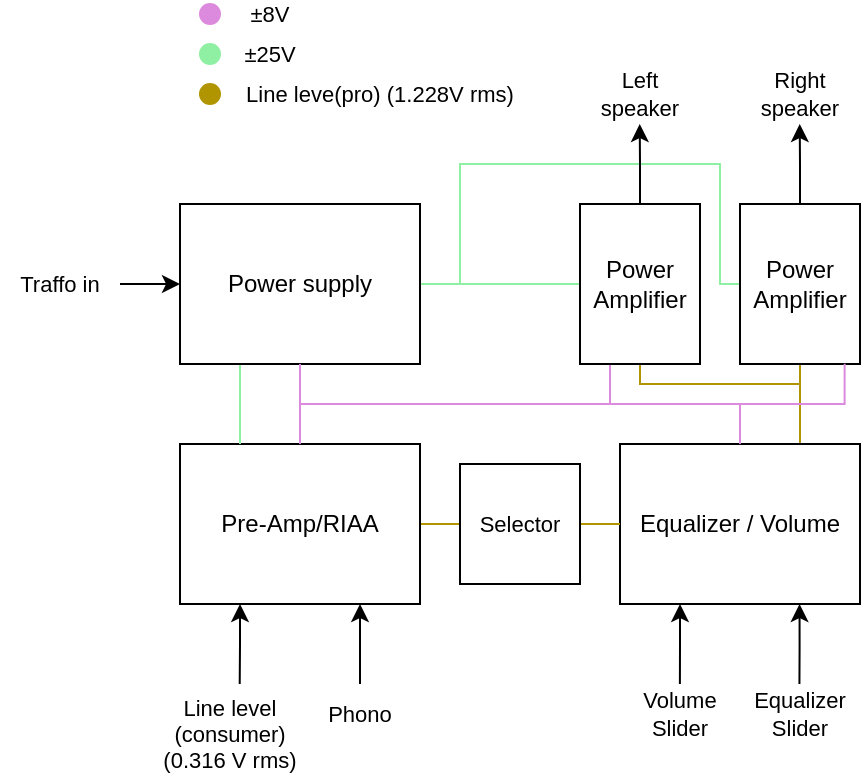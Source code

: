<mxfile version="24.4.2" type="device">
  <diagram name="Page-1" id="nUcPXitHviqEH9ucQRFm">
    <mxGraphModel dx="715" dy="390" grid="1" gridSize="10" guides="1" tooltips="1" connect="1" arrows="1" fold="1" page="1" pageScale="1" pageWidth="850" pageHeight="1100" math="0" shadow="0">
      <root>
        <mxCell id="0" />
        <mxCell id="1" parent="0" />
        <mxCell id="hpIK_vdd18zwM_k7jbdl-43" style="edgeStyle=orthogonalEdgeStyle;rounded=0;orthogonalLoop=1;jettySize=auto;html=1;exitX=1;exitY=0.5;exitDx=0;exitDy=0;entryX=0;entryY=0.5;entryDx=0;entryDy=0;strokeColor=#b09500;align=center;verticalAlign=middle;fontFamily=Helvetica;fontSize=11;fontColor=default;labelBackgroundColor=default;endArrow=none;endFill=0;" parent="1" source="hpIK_vdd18zwM_k7jbdl-5" target="hpIK_vdd18zwM_k7jbdl-42" edge="1">
          <mxGeometry relative="1" as="geometry" />
        </mxCell>
        <mxCell id="hpIK_vdd18zwM_k7jbdl-52" style="edgeStyle=orthogonalEdgeStyle;rounded=0;orthogonalLoop=1;jettySize=auto;html=1;exitX=0.25;exitY=1;exitDx=0;exitDy=0;strokeColor=default;align=center;verticalAlign=middle;fontFamily=Helvetica;fontSize=11;fontColor=default;labelBackgroundColor=default;endArrow=none;startArrow=classic;startFill=1;endFill=0;" parent="1" source="hpIK_vdd18zwM_k7jbdl-5" edge="1">
          <mxGeometry relative="1" as="geometry">
            <mxPoint x="149.857" y="520" as="targetPoint" />
          </mxGeometry>
        </mxCell>
        <mxCell id="hpIK_vdd18zwM_k7jbdl-53" style="edgeStyle=orthogonalEdgeStyle;rounded=0;orthogonalLoop=1;jettySize=auto;html=1;exitX=0.75;exitY=1;exitDx=0;exitDy=0;strokeColor=default;align=center;verticalAlign=middle;fontFamily=Helvetica;fontSize=11;fontColor=default;labelBackgroundColor=default;endArrow=none;startArrow=classic;startFill=1;endFill=0;" parent="1" source="hpIK_vdd18zwM_k7jbdl-5" edge="1">
          <mxGeometry relative="1" as="geometry">
            <mxPoint x="210" y="520" as="targetPoint" />
          </mxGeometry>
        </mxCell>
        <mxCell id="hpIK_vdd18zwM_k7jbdl-5" value="Pre-Amp/RIAA" style="rounded=0;whiteSpace=wrap;html=1;" parent="1" vertex="1">
          <mxGeometry x="120" y="400" width="120" height="80" as="geometry" />
        </mxCell>
        <mxCell id="hpIK_vdd18zwM_k7jbdl-16" style="edgeStyle=orthogonalEdgeStyle;rounded=0;orthogonalLoop=1;jettySize=auto;html=1;exitX=0.75;exitY=0;exitDx=0;exitDy=0;entryX=0.5;entryY=1;entryDx=0;entryDy=0;strokeColor=#B09500;align=center;verticalAlign=middle;fontFamily=Helvetica;fontSize=11;fontColor=default;labelBackgroundColor=default;endArrow=none;endFill=0;fillColor=#e3c800;" parent="1" source="hpIK_vdd18zwM_k7jbdl-6" target="hpIK_vdd18zwM_k7jbdl-11" edge="1">
          <mxGeometry relative="1" as="geometry">
            <Array as="points">
              <mxPoint x="430" y="370" />
              <mxPoint x="430" y="370" />
            </Array>
          </mxGeometry>
        </mxCell>
        <mxCell id="hpIK_vdd18zwM_k7jbdl-19" style="edgeStyle=orthogonalEdgeStyle;rounded=0;orthogonalLoop=1;jettySize=auto;html=1;exitX=0.75;exitY=0;exitDx=0;exitDy=0;entryX=0.5;entryY=1;entryDx=0;entryDy=0;strokeColor=#B09500;align=center;verticalAlign=middle;fontFamily=Helvetica;fontSize=11;fontColor=default;labelBackgroundColor=default;endArrow=none;endFill=0;fillColor=#e3c800;" parent="1" source="hpIK_vdd18zwM_k7jbdl-6" target="hpIK_vdd18zwM_k7jbdl-10" edge="1">
          <mxGeometry relative="1" as="geometry">
            <Array as="points">
              <mxPoint x="380" y="370" />
              <mxPoint x="310" y="370" />
            </Array>
          </mxGeometry>
        </mxCell>
        <mxCell id="hpIK_vdd18zwM_k7jbdl-40" style="edgeStyle=orthogonalEdgeStyle;rounded=0;orthogonalLoop=1;jettySize=auto;html=1;exitX=0.25;exitY=1;exitDx=0;exitDy=0;strokeColor=default;align=center;verticalAlign=middle;fontFamily=Helvetica;fontSize=11;fontColor=default;labelBackgroundColor=default;endArrow=none;startArrow=classic;startFill=1;endFill=0;" parent="1" source="hpIK_vdd18zwM_k7jbdl-6" edge="1">
          <mxGeometry relative="1" as="geometry">
            <mxPoint x="369.952" y="520" as="targetPoint" />
          </mxGeometry>
        </mxCell>
        <mxCell id="hpIK_vdd18zwM_k7jbdl-6" value="Equalizer / Volume" style="rounded=0;whiteSpace=wrap;html=1;" parent="1" vertex="1">
          <mxGeometry x="340" y="400" width="120" height="80" as="geometry" />
        </mxCell>
        <mxCell id="hpIK_vdd18zwM_k7jbdl-13" style="edgeStyle=orthogonalEdgeStyle;rounded=0;orthogonalLoop=1;jettySize=auto;html=1;exitX=0.5;exitY=1;exitDx=0;exitDy=0;entryX=0.5;entryY=0;entryDx=0;entryDy=0;endArrow=none;endFill=0;fillColor=#76608a;strokeColor=#dc8add;" parent="1" source="hpIK_vdd18zwM_k7jbdl-8" target="hpIK_vdd18zwM_k7jbdl-5" edge="1">
          <mxGeometry relative="1" as="geometry" />
        </mxCell>
        <mxCell id="hpIK_vdd18zwM_k7jbdl-14" style="edgeStyle=orthogonalEdgeStyle;rounded=0;orthogonalLoop=1;jettySize=auto;html=1;exitX=0.5;exitY=1;exitDx=0;exitDy=0;strokeColor=#dc8add;endArrow=none;endFill=0;fillColor=#76608a;" parent="1" source="hpIK_vdd18zwM_k7jbdl-8" target="hpIK_vdd18zwM_k7jbdl-6" edge="1">
          <mxGeometry relative="1" as="geometry" />
        </mxCell>
        <mxCell id="hpIK_vdd18zwM_k7jbdl-20" style="edgeStyle=orthogonalEdgeStyle;rounded=0;orthogonalLoop=1;jettySize=auto;html=1;exitX=1;exitY=0.5;exitDx=0;exitDy=0;entryX=0;entryY=0.5;entryDx=0;entryDy=0;strokeColor=#8ff0a4;align=center;verticalAlign=middle;fontFamily=Helvetica;fontSize=11;fontColor=default;labelBackgroundColor=default;endArrow=none;endFill=0;fillColor=#e51400;" parent="1" source="hpIK_vdd18zwM_k7jbdl-8" target="hpIK_vdd18zwM_k7jbdl-10" edge="1">
          <mxGeometry relative="1" as="geometry" />
        </mxCell>
        <mxCell id="hpIK_vdd18zwM_k7jbdl-21" style="edgeStyle=orthogonalEdgeStyle;rounded=0;orthogonalLoop=1;jettySize=auto;html=1;exitX=1;exitY=0.5;exitDx=0;exitDy=0;entryX=0;entryY=0.5;entryDx=0;entryDy=0;strokeColor=#8ff0a4;align=center;verticalAlign=middle;fontFamily=Helvetica;fontSize=11;fontColor=default;labelBackgroundColor=default;endArrow=none;endFill=0;fillColor=#e51400;" parent="1" source="hpIK_vdd18zwM_k7jbdl-8" target="hpIK_vdd18zwM_k7jbdl-11" edge="1">
          <mxGeometry relative="1" as="geometry">
            <Array as="points">
              <mxPoint x="260" y="320" />
              <mxPoint x="260" y="260" />
              <mxPoint x="390" y="260" />
              <mxPoint x="390" y="320" />
            </Array>
          </mxGeometry>
        </mxCell>
        <mxCell id="hpIK_vdd18zwM_k7jbdl-35" style="edgeStyle=orthogonalEdgeStyle;rounded=0;orthogonalLoop=1;jettySize=auto;html=1;exitX=0.5;exitY=1;exitDx=0;exitDy=0;entryX=0.25;entryY=1;entryDx=0;entryDy=0;strokeColor=#dc8add;align=center;verticalAlign=middle;fontFamily=Helvetica;fontSize=11;fontColor=default;labelBackgroundColor=default;endArrow=none;endFill=0;" parent="1" source="hpIK_vdd18zwM_k7jbdl-8" target="hpIK_vdd18zwM_k7jbdl-10" edge="1">
          <mxGeometry relative="1" as="geometry" />
        </mxCell>
        <mxCell id="hpIK_vdd18zwM_k7jbdl-58" style="edgeStyle=orthogonalEdgeStyle;rounded=0;orthogonalLoop=1;jettySize=auto;html=1;exitX=0;exitY=0.5;exitDx=0;exitDy=0;strokeColor=default;align=center;verticalAlign=middle;fontFamily=Helvetica;fontSize=11;fontColor=default;labelBackgroundColor=default;endArrow=none;startArrow=classic;startFill=1;endFill=0;" parent="1" source="hpIK_vdd18zwM_k7jbdl-8" edge="1">
          <mxGeometry relative="1" as="geometry">
            <mxPoint x="90" y="320" as="targetPoint" />
          </mxGeometry>
        </mxCell>
        <mxCell id="vYbhxjidZYGOW-Xt2IEC-1" style="edgeStyle=orthogonalEdgeStyle;rounded=0;orthogonalLoop=1;jettySize=auto;html=1;exitX=0.25;exitY=1;exitDx=0;exitDy=0;entryX=0.25;entryY=0;entryDx=0;entryDy=0;endArrow=none;endFill=0;strokeColor=#8ff0a4;" edge="1" parent="1" source="hpIK_vdd18zwM_k7jbdl-8" target="hpIK_vdd18zwM_k7jbdl-5">
          <mxGeometry relative="1" as="geometry" />
        </mxCell>
        <mxCell id="hpIK_vdd18zwM_k7jbdl-8" value="Power supply" style="rounded=0;whiteSpace=wrap;html=1;" parent="1" vertex="1">
          <mxGeometry x="120" y="280" width="120" height="80" as="geometry" />
        </mxCell>
        <mxCell id="hpIK_vdd18zwM_k7jbdl-54" style="edgeStyle=orthogonalEdgeStyle;rounded=0;orthogonalLoop=1;jettySize=auto;html=1;exitX=0.5;exitY=0;exitDx=0;exitDy=0;strokeColor=default;align=center;verticalAlign=middle;fontFamily=Helvetica;fontSize=11;fontColor=default;labelBackgroundColor=default;endArrow=classic;" parent="1" source="hpIK_vdd18zwM_k7jbdl-10" edge="1">
          <mxGeometry relative="1" as="geometry">
            <mxPoint x="349.857" y="240" as="targetPoint" />
          </mxGeometry>
        </mxCell>
        <mxCell id="hpIK_vdd18zwM_k7jbdl-10" value="&lt;div&gt;Power&lt;/div&gt;&lt;div&gt;Amplifier&lt;br&gt;&lt;/div&gt;" style="rounded=0;whiteSpace=wrap;html=1;" parent="1" vertex="1">
          <mxGeometry x="320" y="280" width="60" height="80" as="geometry" />
        </mxCell>
        <mxCell id="hpIK_vdd18zwM_k7jbdl-55" style="edgeStyle=orthogonalEdgeStyle;rounded=0;orthogonalLoop=1;jettySize=auto;html=1;exitX=0.5;exitY=0;exitDx=0;exitDy=0;strokeColor=default;align=center;verticalAlign=middle;fontFamily=Helvetica;fontSize=11;fontColor=default;labelBackgroundColor=default;endArrow=classic;" parent="1" source="hpIK_vdd18zwM_k7jbdl-11" edge="1">
          <mxGeometry relative="1" as="geometry">
            <mxPoint x="429.857" y="240" as="targetPoint" />
          </mxGeometry>
        </mxCell>
        <mxCell id="hpIK_vdd18zwM_k7jbdl-11" value="&lt;div&gt;Power&lt;/div&gt;&lt;div&gt;Amplifier&lt;br&gt;&lt;/div&gt;" style="rounded=0;whiteSpace=wrap;html=1;" parent="1" vertex="1">
          <mxGeometry x="400" y="280" width="60" height="80" as="geometry" />
        </mxCell>
        <mxCell id="hpIK_vdd18zwM_k7jbdl-29" value="" style="ellipse;whiteSpace=wrap;html=1;fontFamily=Helvetica;fontSize=11;fontColor=default;labelBackgroundColor=default;strokeColor=#dc8add;fillColor=#dc8add;" parent="1" vertex="1">
          <mxGeometry x="130" y="180" width="10" height="10" as="geometry" />
        </mxCell>
        <mxCell id="hpIK_vdd18zwM_k7jbdl-30" value="" style="ellipse;whiteSpace=wrap;html=1;fontFamily=Helvetica;fontSize=11;fontColor=default;labelBackgroundColor=default;strokeColor=#8ff0a4;fillColor=#8ff0a4;" parent="1" vertex="1">
          <mxGeometry x="130" y="200" width="10" height="10" as="geometry" />
        </mxCell>
        <mxCell id="hpIK_vdd18zwM_k7jbdl-31" value="" style="ellipse;whiteSpace=wrap;html=1;fontFamily=Helvetica;fontSize=11;fontColor=default;labelBackgroundColor=default;strokeColor=#b09500;fillColor=#b09500;" parent="1" vertex="1">
          <mxGeometry x="130" y="220" width="10" height="10" as="geometry" />
        </mxCell>
        <mxCell id="hpIK_vdd18zwM_k7jbdl-32" value="±8V" style="text;html=1;align=center;verticalAlign=middle;whiteSpace=wrap;rounded=0;fontFamily=Helvetica;fontSize=11;fontColor=default;labelBackgroundColor=default;" parent="1" vertex="1">
          <mxGeometry x="140" y="180" width="50" height="10" as="geometry" />
        </mxCell>
        <mxCell id="hpIK_vdd18zwM_k7jbdl-33" value="±25V" style="text;html=1;align=center;verticalAlign=middle;whiteSpace=wrap;rounded=0;fontFamily=Helvetica;fontSize=11;fontColor=default;labelBackgroundColor=default;" parent="1" vertex="1">
          <mxGeometry x="140" y="200" width="50" height="10" as="geometry" />
        </mxCell>
        <mxCell id="hpIK_vdd18zwM_k7jbdl-34" value="Line leve(pro) (1.228V rms)" style="text;html=1;align=center;verticalAlign=middle;whiteSpace=wrap;rounded=0;fontFamily=Helvetica;fontSize=11;fontColor=default;labelBackgroundColor=default;" parent="1" vertex="1">
          <mxGeometry x="150" y="220" width="140" height="10" as="geometry" />
        </mxCell>
        <mxCell id="hpIK_vdd18zwM_k7jbdl-36" style="edgeStyle=orthogonalEdgeStyle;rounded=0;orthogonalLoop=1;jettySize=auto;html=1;exitX=0.5;exitY=1;exitDx=0;exitDy=0;entryX=0.872;entryY=0.999;entryDx=0;entryDy=0;entryPerimeter=0;strokeColor=#dc8add;align=center;verticalAlign=middle;fontFamily=Helvetica;fontSize=11;fontColor=default;labelBackgroundColor=default;endArrow=none;endFill=0;" parent="1" source="hpIK_vdd18zwM_k7jbdl-8" target="hpIK_vdd18zwM_k7jbdl-11" edge="1">
          <mxGeometry relative="1" as="geometry" />
        </mxCell>
        <mxCell id="hpIK_vdd18zwM_k7jbdl-44" style="edgeStyle=orthogonalEdgeStyle;rounded=0;orthogonalLoop=1;jettySize=auto;html=1;exitX=1;exitY=0.5;exitDx=0;exitDy=0;entryX=0;entryY=0.5;entryDx=0;entryDy=0;strokeColor=#b09500;align=center;verticalAlign=middle;fontFamily=Helvetica;fontSize=11;fontColor=default;labelBackgroundColor=default;endArrow=none;endFill=0;" parent="1" source="hpIK_vdd18zwM_k7jbdl-42" target="hpIK_vdd18zwM_k7jbdl-6" edge="1">
          <mxGeometry relative="1" as="geometry" />
        </mxCell>
        <mxCell id="hpIK_vdd18zwM_k7jbdl-42" value="Selector" style="rounded=0;whiteSpace=wrap;html=1;fontFamily=Helvetica;fontSize=11;fontColor=default;labelBackgroundColor=default;" parent="1" vertex="1">
          <mxGeometry x="260" y="410" width="60" height="60" as="geometry" />
        </mxCell>
        <mxCell id="hpIK_vdd18zwM_k7jbdl-45" value="&lt;div&gt;Line level (consumer)&lt;/div&gt;&lt;div&gt;(0.316 V rms)&lt;br&gt;&lt;/div&gt;" style="text;html=1;align=center;verticalAlign=middle;whiteSpace=wrap;rounded=0;fontFamily=Helvetica;fontSize=11;fontColor=default;labelBackgroundColor=default;" parent="1" vertex="1">
          <mxGeometry x="110" y="530" width="70" height="30" as="geometry" />
        </mxCell>
        <mxCell id="hpIK_vdd18zwM_k7jbdl-46" value="Phono" style="text;html=1;align=center;verticalAlign=middle;whiteSpace=wrap;rounded=0;fontFamily=Helvetica;fontSize=11;fontColor=default;labelBackgroundColor=default;" parent="1" vertex="1">
          <mxGeometry x="180" y="520" width="60" height="30" as="geometry" />
        </mxCell>
        <mxCell id="hpIK_vdd18zwM_k7jbdl-56" value="Left speaker" style="text;html=1;align=center;verticalAlign=middle;whiteSpace=wrap;rounded=0;fontFamily=Helvetica;fontSize=11;fontColor=default;labelBackgroundColor=default;" parent="1" vertex="1">
          <mxGeometry x="320" y="210" width="60" height="30" as="geometry" />
        </mxCell>
        <mxCell id="hpIK_vdd18zwM_k7jbdl-57" value="Right speaker" style="text;html=1;align=center;verticalAlign=middle;whiteSpace=wrap;rounded=0;fontFamily=Helvetica;fontSize=11;fontColor=default;labelBackgroundColor=default;" parent="1" vertex="1">
          <mxGeometry x="400" y="210" width="60" height="30" as="geometry" />
        </mxCell>
        <mxCell id="hpIK_vdd18zwM_k7jbdl-59" value="Traffo in" style="text;html=1;align=center;verticalAlign=middle;whiteSpace=wrap;rounded=0;fontFamily=Helvetica;fontSize=11;fontColor=default;labelBackgroundColor=default;" parent="1" vertex="1">
          <mxGeometry x="30" y="305" width="60" height="30" as="geometry" />
        </mxCell>
        <mxCell id="hpIK_vdd18zwM_k7jbdl-60" value="Volume Slider" style="text;html=1;align=center;verticalAlign=middle;whiteSpace=wrap;rounded=0;fontFamily=Helvetica;fontSize=11;fontColor=default;labelBackgroundColor=default;" parent="1" vertex="1">
          <mxGeometry x="340" y="520" width="60" height="30" as="geometry" />
        </mxCell>
        <mxCell id="hpIK_vdd18zwM_k7jbdl-61" style="edgeStyle=orthogonalEdgeStyle;rounded=0;orthogonalLoop=1;jettySize=auto;html=1;exitX=0.25;exitY=1;exitDx=0;exitDy=0;strokeColor=default;align=center;verticalAlign=middle;fontFamily=Helvetica;fontSize=11;fontColor=default;labelBackgroundColor=default;endArrow=none;startArrow=classic;startFill=1;endFill=0;" parent="1" edge="1">
          <mxGeometry relative="1" as="geometry">
            <mxPoint x="429.722" y="520" as="targetPoint" />
            <mxPoint x="429.77" y="480" as="sourcePoint" />
            <Array as="points">
              <mxPoint x="430" y="501" />
              <mxPoint x="430" y="501" />
            </Array>
          </mxGeometry>
        </mxCell>
        <mxCell id="hpIK_vdd18zwM_k7jbdl-62" value="&lt;div&gt;Equalizer&lt;/div&gt;&lt;div&gt;Slider&lt;br&gt;&lt;/div&gt;" style="text;html=1;align=center;verticalAlign=middle;whiteSpace=wrap;rounded=0;fontFamily=Helvetica;fontSize=11;fontColor=default;labelBackgroundColor=default;" parent="1" vertex="1">
          <mxGeometry x="400" y="520" width="60" height="30" as="geometry" />
        </mxCell>
      </root>
    </mxGraphModel>
  </diagram>
</mxfile>
